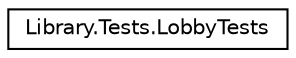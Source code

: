 digraph "Graphical Class Hierarchy"
{
 // INTERACTIVE_SVG=YES
 // LATEX_PDF_SIZE
  edge [fontname="Helvetica",fontsize="10",labelfontname="Helvetica",labelfontsize="10"];
  node [fontname="Helvetica",fontsize="10",shape=record];
  rankdir="LR";
  Node0 [label="Library.Tests.LobbyTests",height=0.2,width=0.4,color="black", fillcolor="white", style="filled",URL="$classLibrary_1_1Tests_1_1LobbyTests.html",tooltip="Se testea el Lobby"];
}
